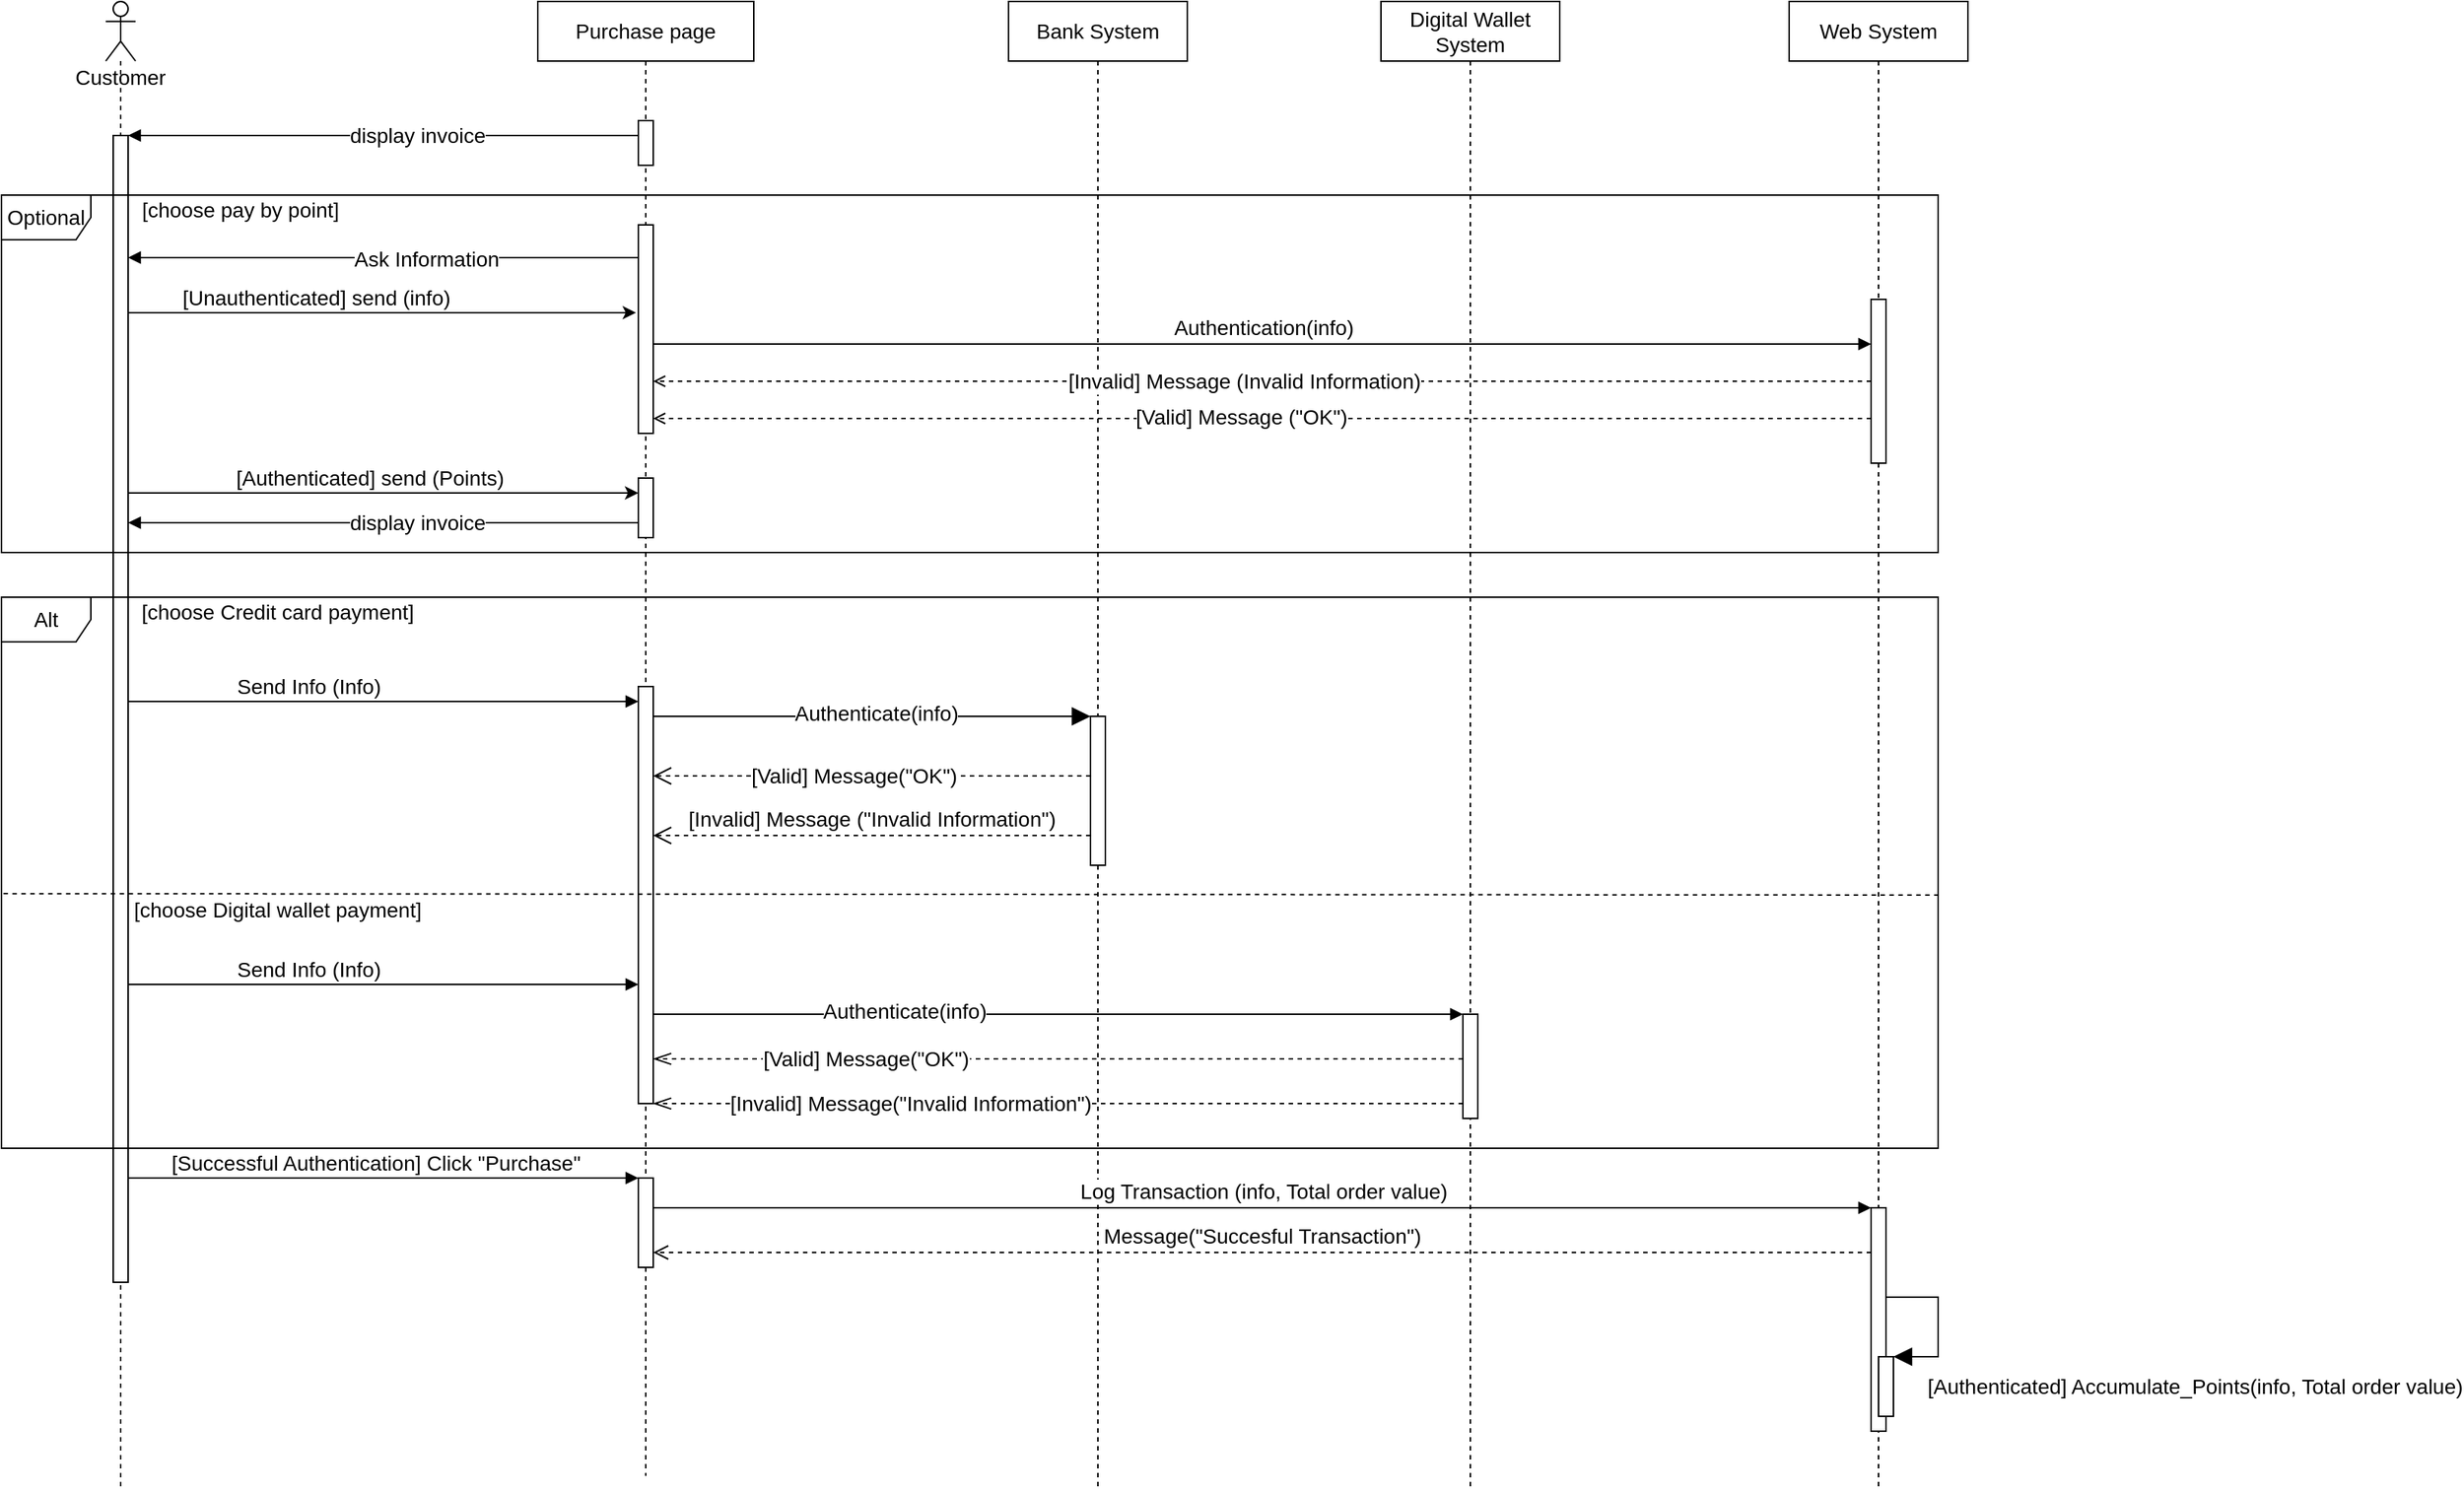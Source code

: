 <mxfile>
    <diagram id="EsVaXnBHlEEKosVL50em" name="Page-1">
        <mxGraphModel dx="1296" dy="273" grid="1" gridSize="10" guides="1" tooltips="1" connect="1" arrows="1" fold="1" page="1" pageScale="1" pageWidth="827" pageHeight="1169" math="0" shadow="0">
            <root>
                <mxCell id="0"/>
                <mxCell id="1" parent="0"/>
                <mxCell id="0xS0S5AWN3297I2jAuM9-8" value="Purchase page" style="shape=umlLifeline;perimeter=lifelinePerimeter;whiteSpace=wrap;html=1;container=1;collapsible=0;recursiveResize=0;outlineConnect=0;fontSize=14;" parent="1" vertex="1">
                    <mxGeometry x="350" y="80" width="145" height="990" as="geometry"/>
                </mxCell>
                <mxCell id="2" value="" style="html=1;points=[];perimeter=orthogonalPerimeter;fontSize=14;" vertex="1" parent="0xS0S5AWN3297I2jAuM9-8">
                    <mxGeometry x="67.5" y="80" width="10" height="30" as="geometry"/>
                </mxCell>
                <mxCell id="6" value="" style="html=1;points=[];perimeter=orthogonalPerimeter;fontSize=14;" vertex="1" parent="0xS0S5AWN3297I2jAuM9-8">
                    <mxGeometry x="67.5" y="150" width="10" height="140" as="geometry"/>
                </mxCell>
                <mxCell id="17" value="" style="html=1;points=[];perimeter=orthogonalPerimeter;fontSize=14;" vertex="1" parent="0xS0S5AWN3297I2jAuM9-8">
                    <mxGeometry x="67.5" y="460" width="10" height="280" as="geometry"/>
                </mxCell>
                <mxCell id="15" value="" style="html=1;points=[];perimeter=orthogonalPerimeter;fontSize=14;" vertex="1" parent="0xS0S5AWN3297I2jAuM9-8">
                    <mxGeometry x="67.5" y="320" width="10" height="40" as="geometry"/>
                </mxCell>
                <mxCell id="23" value="" style="html=1;points=[];perimeter=orthogonalPerimeter;fontSize=14;" vertex="1" parent="0xS0S5AWN3297I2jAuM9-8">
                    <mxGeometry x="67.5" y="790" width="10" height="60" as="geometry"/>
                </mxCell>
                <mxCell id="0xS0S5AWN3297I2jAuM9-11" style="rounded=0;orthogonalLoop=1;jettySize=auto;html=1;endArrow=block;endFill=1;startArrow=none;startFill=0;fontSize=14;" parent="1" source="2" target="xFDVyft1GGpR64SZNUxC-1" edge="1">
                    <mxGeometry relative="1" as="geometry">
                        <Array as="points">
                            <mxPoint x="370" y="170"/>
                        </Array>
                        <mxPoint x="100" y="170" as="targetPoint"/>
                        <mxPoint x="340" y="180" as="sourcePoint"/>
                    </mxGeometry>
                </mxCell>
                <mxCell id="0xS0S5AWN3297I2jAuM9-12" value="display invoice" style="edgeLabel;html=1;align=center;verticalAlign=middle;resizable=0;points=[];fontSize=14;" parent="0xS0S5AWN3297I2jAuM9-11" vertex="1" connectable="0">
                    <mxGeometry x="-0.125" relative="1" as="geometry">
                        <mxPoint x="1" as="offset"/>
                    </mxGeometry>
                </mxCell>
                <mxCell id="0xS0S5AWN3297I2jAuM9-45" style="edgeStyle=none;rounded=0;orthogonalLoop=1;jettySize=auto;html=1;startArrow=none;startFill=0;endArrow=block;endFill=1;fontSize=14;" parent="1" target="23" edge="1" source="xFDVyft1GGpR64SZNUxC-1">
                    <mxGeometry relative="1" as="geometry">
                        <mxPoint x="90" y="850" as="sourcePoint"/>
                        <mxPoint x="400" y="880" as="targetPoint"/>
                    </mxGeometry>
                </mxCell>
                <mxCell id="0xS0S5AWN3297I2jAuM9-46" value="[Successful Authentication] Click &quot;Purchase&quot;&amp;nbsp;" style="edgeLabel;html=1;align=center;verticalAlign=middle;resizable=0;points=[];fontSize=14;" parent="0xS0S5AWN3297I2jAuM9-45" vertex="1" connectable="0">
                    <mxGeometry x="0.056" y="4" relative="1" as="geometry">
                        <mxPoint x="-13" y="-6" as="offset"/>
                    </mxGeometry>
                </mxCell>
                <mxCell id="gZEta6P0kwbHWT-XyPAT-2" style="rounded=0;orthogonalLoop=1;jettySize=auto;html=1;fontSize=14;entryX=-0.15;entryY=0.421;entryDx=0;entryDy=0;entryPerimeter=0;" parent="1" source="xFDVyft1GGpR64SZNUxC-1" target="6" edge="1">
                    <mxGeometry relative="1" as="geometry">
                        <mxPoint x="340" y="270" as="targetPoint"/>
                        <mxPoint x="100" y="270" as="sourcePoint"/>
                    </mxGeometry>
                </mxCell>
                <mxCell id="cLYbRQgXPTkhqoHg8WAR-2" value="[Unauthenticated] send (info)" style="edgeLabel;html=1;align=center;verticalAlign=middle;resizable=0;points=[];fontSize=14;" parent="gZEta6P0kwbHWT-XyPAT-2" connectable="0" vertex="1">
                    <mxGeometry x="-0.662" y="1" relative="1" as="geometry">
                        <mxPoint x="68" y="-9" as="offset"/>
                    </mxGeometry>
                </mxCell>
                <mxCell id="gZEta6P0kwbHWT-XyPAT-6" style="edgeStyle=none;rounded=0;orthogonalLoop=1;jettySize=auto;html=1;fontSize=14;" parent="1" source="0xS0S5AWN3297I2jAuM9-10" target="15" edge="1">
                    <mxGeometry relative="1" as="geometry">
                        <Array as="points">
                            <mxPoint x="250" y="410"/>
                        </Array>
                        <mxPoint x="330" y="360" as="targetPoint"/>
                        <mxPoint x="100" y="360" as="sourcePoint"/>
                    </mxGeometry>
                </mxCell>
                <mxCell id="gZEta6P0kwbHWT-XyPAT-7" value="[Authenticated] send (Points)" style="edgeLabel;html=1;align=center;verticalAlign=middle;resizable=0;points=[];fontSize=14;" parent="gZEta6P0kwbHWT-XyPAT-6" vertex="1" connectable="0">
                    <mxGeometry x="-0.038" y="-4" relative="1" as="geometry">
                        <mxPoint y="-14" as="offset"/>
                    </mxGeometry>
                </mxCell>
                <mxCell id="0xS0S5AWN3297I2jAuM9-10" value="Customer" style="shape=umlLifeline;participant=umlActor;perimeter=lifelinePerimeter;whiteSpace=wrap;html=1;container=1;collapsible=0;recursiveResize=0;verticalAlign=top;spacingTop=36;outlineConnect=0;fontSize=14;" parent="1" vertex="1">
                    <mxGeometry x="60" y="80" width="20" height="1000" as="geometry"/>
                </mxCell>
                <mxCell id="H4JG7rDhMhPvmTt1vxnm-16" value="Bank System" style="shape=umlLifeline;perimeter=lifelinePerimeter;whiteSpace=wrap;html=1;container=1;collapsible=0;recursiveResize=0;outlineConnect=0;fontSize=14;" parent="1" vertex="1">
                    <mxGeometry x="666" y="80" width="120" height="1000" as="geometry"/>
                </mxCell>
                <mxCell id="40" value="" style="html=1;points=[];perimeter=orthogonalPerimeter;fontSize=14;" vertex="1" parent="H4JG7rDhMhPvmTt1vxnm-16">
                    <mxGeometry x="55" y="480" width="10" height="100" as="geometry"/>
                </mxCell>
                <mxCell id="0xS0S5AWN3297I2jAuM9-32" value="Digital Wallet System" style="shape=umlLifeline;perimeter=lifelinePerimeter;whiteSpace=wrap;html=1;container=1;collapsible=0;recursiveResize=0;outlineConnect=0;fontSize=14;" parent="1" vertex="1">
                    <mxGeometry x="916" y="80" width="120" height="1000" as="geometry"/>
                </mxCell>
                <mxCell id="41" value="" style="html=1;points=[];perimeter=orthogonalPerimeter;fontSize=14;" vertex="1" parent="0xS0S5AWN3297I2jAuM9-32">
                    <mxGeometry x="55" y="680" width="10" height="70" as="geometry"/>
                </mxCell>
                <mxCell id="cLYbRQgXPTkhqoHg8WAR-3" style="rounded=0;orthogonalLoop=1;jettySize=auto;html=1;dashed=1;fontSize=14;endArrow=open;endFill=0;" parent="1" source="16" target="6" edge="1">
                    <mxGeometry relative="1" as="geometry">
                        <mxPoint x="422" y="360" as="targetPoint"/>
                        <mxPoint x="1170" y="340" as="sourcePoint"/>
                        <Array as="points">
                            <mxPoint x="620" y="360"/>
                        </Array>
                    </mxGeometry>
                </mxCell>
                <mxCell id="gZEta6P0kwbHWT-XyPAT-11" value="[Valid] Message (&quot;OK&quot;)" style="edgeLabel;html=1;align=center;verticalAlign=middle;resizable=0;points=[];fontSize=14;" parent="cLYbRQgXPTkhqoHg8WAR-3" vertex="1" connectable="0">
                    <mxGeometry x="0.035" y="-1" relative="1" as="geometry">
                        <mxPoint as="offset"/>
                    </mxGeometry>
                </mxCell>
                <mxCell id="0xS0S5AWN3297I2jAuM9-66" value="Web System" style="shape=umlLifeline;perimeter=lifelinePerimeter;whiteSpace=wrap;html=1;container=1;collapsible=0;recursiveResize=0;outlineConnect=0;fontSize=14;" parent="1" vertex="1">
                    <mxGeometry x="1190" y="80" width="120" height="1000" as="geometry"/>
                </mxCell>
                <mxCell id="16" value="" style="html=1;points=[];perimeter=orthogonalPerimeter;fontSize=14;" vertex="1" parent="0xS0S5AWN3297I2jAuM9-66">
                    <mxGeometry x="55" y="200" width="10" height="110" as="geometry"/>
                </mxCell>
                <mxCell id="24" value="" style="html=1;points=[];perimeter=orthogonalPerimeter;fontSize=14;" vertex="1" parent="0xS0S5AWN3297I2jAuM9-66">
                    <mxGeometry x="55" y="810" width="10" height="150" as="geometry"/>
                </mxCell>
                <mxCell id="gZEta6P0kwbHWT-XyPAT-4" style="rounded=0;orthogonalLoop=1;jettySize=auto;html=1;dashed=1;fontSize=14;endArrow=open;endFill=0;" parent="1" source="16" target="6" edge="1">
                    <mxGeometry relative="1" as="geometry">
                        <mxPoint x="1216" y="330" as="sourcePoint"/>
                        <mxPoint x="423" y="363" as="targetPoint"/>
                    </mxGeometry>
                </mxCell>
                <mxCell id="gZEta6P0kwbHWT-XyPAT-5" value="[Invalid] Message (Invalid Information)" style="edgeLabel;html=1;align=center;verticalAlign=middle;resizable=0;points=[];fontSize=14;" parent="gZEta6P0kwbHWT-XyPAT-4" vertex="1" connectable="0">
                    <mxGeometry x="0.124" y="5" relative="1" as="geometry">
                        <mxPoint x="38" y="-5" as="offset"/>
                    </mxGeometry>
                </mxCell>
                <mxCell id="0xS0S5AWN3297I2jAuM9-24" style="rounded=0;orthogonalLoop=1;jettySize=auto;html=1;startArrow=none;startFill=0;endArrow=block;endFill=1;fontSize=14;exitX=0.05;exitY=0.157;exitDx=0;exitDy=0;exitPerimeter=0;" parent="1" source="6" target="xFDVyft1GGpR64SZNUxC-1" edge="1">
                    <mxGeometry relative="1" as="geometry">
                        <mxPoint x="340" y="230" as="sourcePoint"/>
                        <mxPoint x="90" y="230" as="targetPoint"/>
                    </mxGeometry>
                </mxCell>
                <mxCell id="0xS0S5AWN3297I2jAuM9-27" value="Ask Information" style="edgeLabel;html=1;align=center;verticalAlign=middle;resizable=0;points=[];fontSize=14;" parent="0xS0S5AWN3297I2jAuM9-24" vertex="1" connectable="0">
                    <mxGeometry x="-0.16" y="1" relative="1" as="geometry">
                        <mxPoint x="1" as="offset"/>
                    </mxGeometry>
                </mxCell>
                <mxCell id="gZEta6P0kwbHWT-XyPAT-8" value="Authentication(info)" style="html=1;verticalAlign=bottom;endArrow=block;rounded=0;fontSize=14;" parent="1" source="6" target="16" edge="1">
                    <mxGeometry width="80" relative="1" as="geometry">
                        <mxPoint x="406" y="280" as="sourcePoint"/>
                        <mxPoint x="1200" y="310" as="targetPoint"/>
                        <Array as="points">
                            <mxPoint x="920" y="310"/>
                        </Array>
                    </mxGeometry>
                </mxCell>
                <mxCell id="gZEta6P0kwbHWT-XyPAT-16" value="[choose pay by point]" style="text;html=1;align=center;verticalAlign=middle;resizable=0;points=[];autosize=1;strokeColor=none;fillColor=none;fontSize=14;" parent="1" vertex="1">
                    <mxGeometry x="75" y="210" width="150" height="20" as="geometry"/>
                </mxCell>
                <mxCell id="0xS0S5AWN3297I2jAuM9-30" style="rounded=0;orthogonalLoop=1;jettySize=auto;html=1;startArrow=none;startFill=0;endArrow=block;endFill=1;fontSize=14;" parent="1" target="17" edge="1" source="xFDVyft1GGpR64SZNUxC-1">
                    <mxGeometry relative="1" as="geometry">
                        <mxPoint x="380" y="740" as="targetPoint"/>
                        <mxPoint x="80" y="740" as="sourcePoint"/>
                        <Array as="points">
                            <mxPoint x="390" y="740"/>
                        </Array>
                    </mxGeometry>
                </mxCell>
                <mxCell id="gZEta6P0kwbHWT-XyPAT-19" value="Send Info (Info)" style="edgeLabel;html=1;align=center;verticalAlign=middle;resizable=0;points=[];fontSize=14;" parent="0xS0S5AWN3297I2jAuM9-30" vertex="1" connectable="0">
                    <mxGeometry x="-0.034" y="-5" relative="1" as="geometry">
                        <mxPoint x="-45" y="-15" as="offset"/>
                    </mxGeometry>
                </mxCell>
                <mxCell id="auK02p0XqwQrwLWtQNWY-16" style="rounded=0;orthogonalLoop=1;jettySize=auto;html=1;dashed=1;endArrow=open;endFill=0;fontSize=14;endSize=10;" parent="1" source="40" target="17" edge="1">
                    <mxGeometry relative="1" as="geometry">
                        <mxPoint x="710" y="600" as="sourcePoint"/>
                        <mxPoint x="440" y="600" as="targetPoint"/>
                        <Array as="points">
                            <mxPoint x="680" y="600"/>
                        </Array>
                    </mxGeometry>
                </mxCell>
                <mxCell id="auK02p0XqwQrwLWtQNWY-18" value="[Valid] Message(&quot;OK&quot;)" style="edgeLabel;html=1;align=center;verticalAlign=middle;resizable=0;points=[];fontSize=14;" parent="auK02p0XqwQrwLWtQNWY-16" connectable="0" vertex="1">
                    <mxGeometry x="0.246" y="2" relative="1" as="geometry">
                        <mxPoint x="24" y="-2" as="offset"/>
                    </mxGeometry>
                </mxCell>
                <mxCell id="0xS0S5AWN3297I2jAuM9-64" style="edgeStyle=none;rounded=0;orthogonalLoop=1;jettySize=auto;html=1;startArrow=none;startFill=0;endArrow=openThin;endFill=0;dashed=1;fontSize=14;endSize=10;" parent="1" source="41" target="17" edge="1">
                    <mxGeometry relative="1" as="geometry">
                        <Array as="points">
                            <mxPoint x="790" y="790"/>
                        </Array>
                        <mxPoint x="930" y="780" as="sourcePoint"/>
                        <mxPoint x="440" y="790" as="targetPoint"/>
                    </mxGeometry>
                </mxCell>
                <mxCell id="18" value="[Valid] Message(&quot;OK&quot;)" style="edgeLabel;html=1;align=center;verticalAlign=middle;resizable=0;points=[];fontSize=14;" vertex="1" connectable="0" parent="0xS0S5AWN3297I2jAuM9-64">
                    <mxGeometry x="-0.282" y="-3" relative="1" as="geometry">
                        <mxPoint x="-206" y="3" as="offset"/>
                    </mxGeometry>
                </mxCell>
                <mxCell id="gZEta6P0kwbHWT-XyPAT-22" style="edgeStyle=none;rounded=0;orthogonalLoop=1;jettySize=auto;html=1;startArrow=none;startFill=0;endArrow=openThin;endFill=0;dashed=1;fontSize=14;endSize=10;" parent="1" source="41" target="17" edge="1">
                    <mxGeometry relative="1" as="geometry">
                        <mxPoint x="930" y="800" as="sourcePoint"/>
                        <mxPoint x="440" y="820" as="targetPoint"/>
                        <Array as="points">
                            <mxPoint x="520" y="820"/>
                        </Array>
                    </mxGeometry>
                </mxCell>
                <mxCell id="gZEta6P0kwbHWT-XyPAT-23" value="[Invalid] Message(&quot;Invalid Information&quot;)" style="edgeLabel;html=1;align=center;verticalAlign=middle;resizable=0;points=[];fontSize=14;" parent="gZEta6P0kwbHWT-XyPAT-22" vertex="1" connectable="0">
                    <mxGeometry x="-0.111" relative="1" as="geometry">
                        <mxPoint x="-130" as="offset"/>
                    </mxGeometry>
                </mxCell>
                <mxCell id="gZEta6P0kwbHWT-XyPAT-28" value="Message(&quot;Succesful Transaction&quot;)" style="html=1;verticalAlign=bottom;endArrow=open;dashed=1;endSize=8;rounded=0;fontSize=14;" parent="1" source="24" target="23" edge="1">
                    <mxGeometry relative="1" as="geometry">
                        <mxPoint x="1230" y="900" as="sourcePoint"/>
                        <mxPoint x="450" y="990" as="targetPoint"/>
                        <Array as="points">
                            <mxPoint x="670" y="920"/>
                        </Array>
                    </mxGeometry>
                </mxCell>
                <mxCell id="5BrfaUf6oUBGYmDF4iaM-1" value="Log Transaction (info, Total order value)" style="html=1;verticalAlign=bottom;endArrow=block;rounded=0;fontSize=14;" parent="1" source="23" edge="1" target="24">
                    <mxGeometry width="80" relative="1" as="geometry">
                        <mxPoint x="450" y="950" as="sourcePoint"/>
                        <mxPoint x="1230" y="860" as="targetPoint"/>
                        <Array as="points">
                            <mxPoint x="530" y="890"/>
                        </Array>
                    </mxGeometry>
                </mxCell>
                <mxCell id="xFDVyft1GGpR64SZNUxC-1" value="" style="html=1;points=[];perimeter=orthogonalPerimeter;fontSize=14;" parent="1" vertex="1">
                    <mxGeometry x="65" y="170" width="10" height="770" as="geometry"/>
                </mxCell>
                <mxCell id="0xS0S5AWN3297I2jAuM9-38" style="edgeStyle=none;rounded=0;orthogonalLoop=1;jettySize=auto;html=1;startArrow=none;startFill=0;endArrow=block;endFill=1;fontSize=14;endSize=10;" parent="1" source="17" target="40" edge="1">
                    <mxGeometry relative="1" as="geometry">
                        <mxPoint x="460" y="590" as="sourcePoint"/>
                        <mxPoint x="660" y="490" as="targetPoint"/>
                        <Array as="points">
                            <mxPoint x="460" y="560"/>
                        </Array>
                    </mxGeometry>
                </mxCell>
                <mxCell id="0xS0S5AWN3297I2jAuM9-39" value="Authenticate(info)" style="edgeLabel;html=1;align=center;verticalAlign=middle;resizable=0;points=[];fontSize=14;" parent="0xS0S5AWN3297I2jAuM9-38" vertex="1" connectable="0">
                    <mxGeometry x="0.016" y="2" relative="1" as="geometry">
                        <mxPoint as="offset"/>
                    </mxGeometry>
                </mxCell>
                <mxCell id="5" value="[Invalid] Message (&quot;Invalid Information&quot;)" style="html=1;verticalAlign=bottom;endArrow=open;dashed=1;endSize=10;fontSize=14;" edge="1" parent="1" source="40" target="17">
                    <mxGeometry relative="1" as="geometry">
                        <mxPoint x="700" y="650" as="sourcePoint"/>
                        <mxPoint x="450" y="650" as="targetPoint"/>
                        <Array as="points">
                            <mxPoint x="700" y="640"/>
                        </Array>
                    </mxGeometry>
                </mxCell>
                <mxCell id="auK02p0XqwQrwLWtQNWY-29" style="edgeStyle=none;rounded=0;orthogonalLoop=1;jettySize=auto;html=1;startArrow=none;startFill=0;endArrow=block;endFill=1;fontSize=14;" parent="1" edge="1" target="41" source="17">
                    <mxGeometry relative="1" as="geometry">
                        <mxPoint x="450" y="760" as="sourcePoint"/>
                        <mxPoint x="930" y="720" as="targetPoint"/>
                        <Array as="points">
                            <mxPoint x="770" y="760"/>
                        </Array>
                    </mxGeometry>
                </mxCell>
                <mxCell id="auK02p0XqwQrwLWtQNWY-30" value="Authenticate(info)" style="edgeLabel;html=1;align=center;verticalAlign=middle;resizable=0;points=[];fontSize=14;" parent="auK02p0XqwQrwLWtQNWY-29" connectable="0" vertex="1">
                    <mxGeometry x="0.016" y="2" relative="1" as="geometry">
                        <mxPoint x="-108" as="offset"/>
                    </mxGeometry>
                </mxCell>
                <mxCell id="gZEta6P0kwbHWT-XyPAT-12" style="rounded=0;orthogonalLoop=1;jettySize=auto;html=1;endArrow=block;endFill=1;startArrow=none;startFill=0;fontSize=14;" parent="1" source="15" target="xFDVyft1GGpR64SZNUxC-1" edge="1">
                    <mxGeometry relative="1" as="geometry">
                        <mxPoint x="410" y="429" as="sourcePoint"/>
                        <mxPoint x="90" y="430" as="targetPoint"/>
                        <Array as="points">
                            <mxPoint x="350" y="430"/>
                        </Array>
                    </mxGeometry>
                </mxCell>
                <mxCell id="gZEta6P0kwbHWT-XyPAT-13" value="display invoice" style="edgeLabel;html=1;align=center;verticalAlign=middle;resizable=0;points=[];fontSize=14;" parent="gZEta6P0kwbHWT-XyPAT-12" vertex="1" connectable="0">
                    <mxGeometry x="-0.125" relative="1" as="geometry">
                        <mxPoint x="1" as="offset"/>
                    </mxGeometry>
                </mxCell>
                <mxCell id="29" value="" style="html=1;points=[];perimeter=orthogonalPerimeter;fontSize=14;" vertex="1" parent="1">
                    <mxGeometry x="1250" y="990" width="10" height="40" as="geometry"/>
                </mxCell>
                <mxCell id="30" value="&lt;span style=&quot;text-align: center&quot;&gt;[Authenticated] Accumulate_Points(info, Total order value)&lt;/span&gt;" style="edgeStyle=orthogonalEdgeStyle;html=1;align=left;spacingLeft=2;endArrow=block;rounded=0;entryX=1;entryY=0;fontSize=14;endSize=10;" edge="1" target="29" parent="1" source="24">
                    <mxGeometry x="0.636" y="20" relative="1" as="geometry">
                        <mxPoint x="1255" y="880" as="sourcePoint"/>
                        <Array as="points">
                            <mxPoint x="1290" y="950"/>
                            <mxPoint x="1290" y="990"/>
                        </Array>
                        <mxPoint as="offset"/>
                    </mxGeometry>
                </mxCell>
                <mxCell id="38" style="rounded=0;orthogonalLoop=1;jettySize=auto;html=1;startArrow=none;startFill=0;endArrow=block;endFill=1;fontSize=14;" edge="1" parent="1" source="xFDVyft1GGpR64SZNUxC-1" target="17">
                    <mxGeometry relative="1" as="geometry">
                        <mxPoint x="400" y="500" as="targetPoint"/>
                        <Array as="points">
                            <mxPoint x="340" y="550"/>
                        </Array>
                        <mxPoint x="90" y="500" as="sourcePoint"/>
                    </mxGeometry>
                </mxCell>
                <mxCell id="39" value="Send Info (Info)" style="edgeLabel;html=1;align=center;verticalAlign=middle;resizable=0;points=[];fontSize=14;" vertex="1" connectable="0" parent="38">
                    <mxGeometry x="-0.034" y="-5" relative="1" as="geometry">
                        <mxPoint x="-45" y="-15" as="offset"/>
                    </mxGeometry>
                </mxCell>
                <mxCell id="43" value="&lt;span style=&quot;background-color: rgb(255 , 255 , 255)&quot;&gt;[choose Digital wallet payment]&lt;/span&gt;" style="text;html=1;align=center;verticalAlign=middle;resizable=0;points=[];autosize=1;strokeColor=none;fontSize=14;" vertex="1" parent="1">
                    <mxGeometry x="70" y="680" width="210" height="20" as="geometry"/>
                </mxCell>
                <mxCell id="45" value="[&lt;span style=&quot;background-color: rgb(255 , 255 , 255)&quot;&gt;choose Credit card payment]&lt;/span&gt;" style="text;html=1;align=center;verticalAlign=middle;resizable=0;points=[];autosize=1;strokeColor=none;fontSize=14;" vertex="1" parent="1">
                    <mxGeometry x="75" y="480" width="200" height="20" as="geometry"/>
                </mxCell>
                <mxCell id="48" value="" style="endArrow=none;dashed=1;html=1;strokeWidth=1;fontSize=14;endSize=10;rounded=0;exitX=0.001;exitY=0.538;exitDx=0;exitDy=0;exitPerimeter=0;" edge="1" parent="1" source="46">
                    <mxGeometry width="50" height="50" relative="1" as="geometry">
                        <mxPoint y="680" as="sourcePoint"/>
                        <mxPoint x="1290" y="680" as="targetPoint"/>
                        <Array as="points"/>
                    </mxGeometry>
                </mxCell>
                <mxCell id="46" value="Alt" style="shape=umlFrame;whiteSpace=wrap;html=1;fontSize=14;" vertex="1" parent="1">
                    <mxGeometry x="-10" y="480" width="1300" height="370" as="geometry"/>
                </mxCell>
                <mxCell id="31" value="Optional" style="shape=umlFrame;whiteSpace=wrap;html=1;fontSize=14;" vertex="1" parent="1">
                    <mxGeometry x="-10" y="210" width="1300" height="240" as="geometry"/>
                </mxCell>
            </root>
        </mxGraphModel>
    </diagram>
</mxfile>